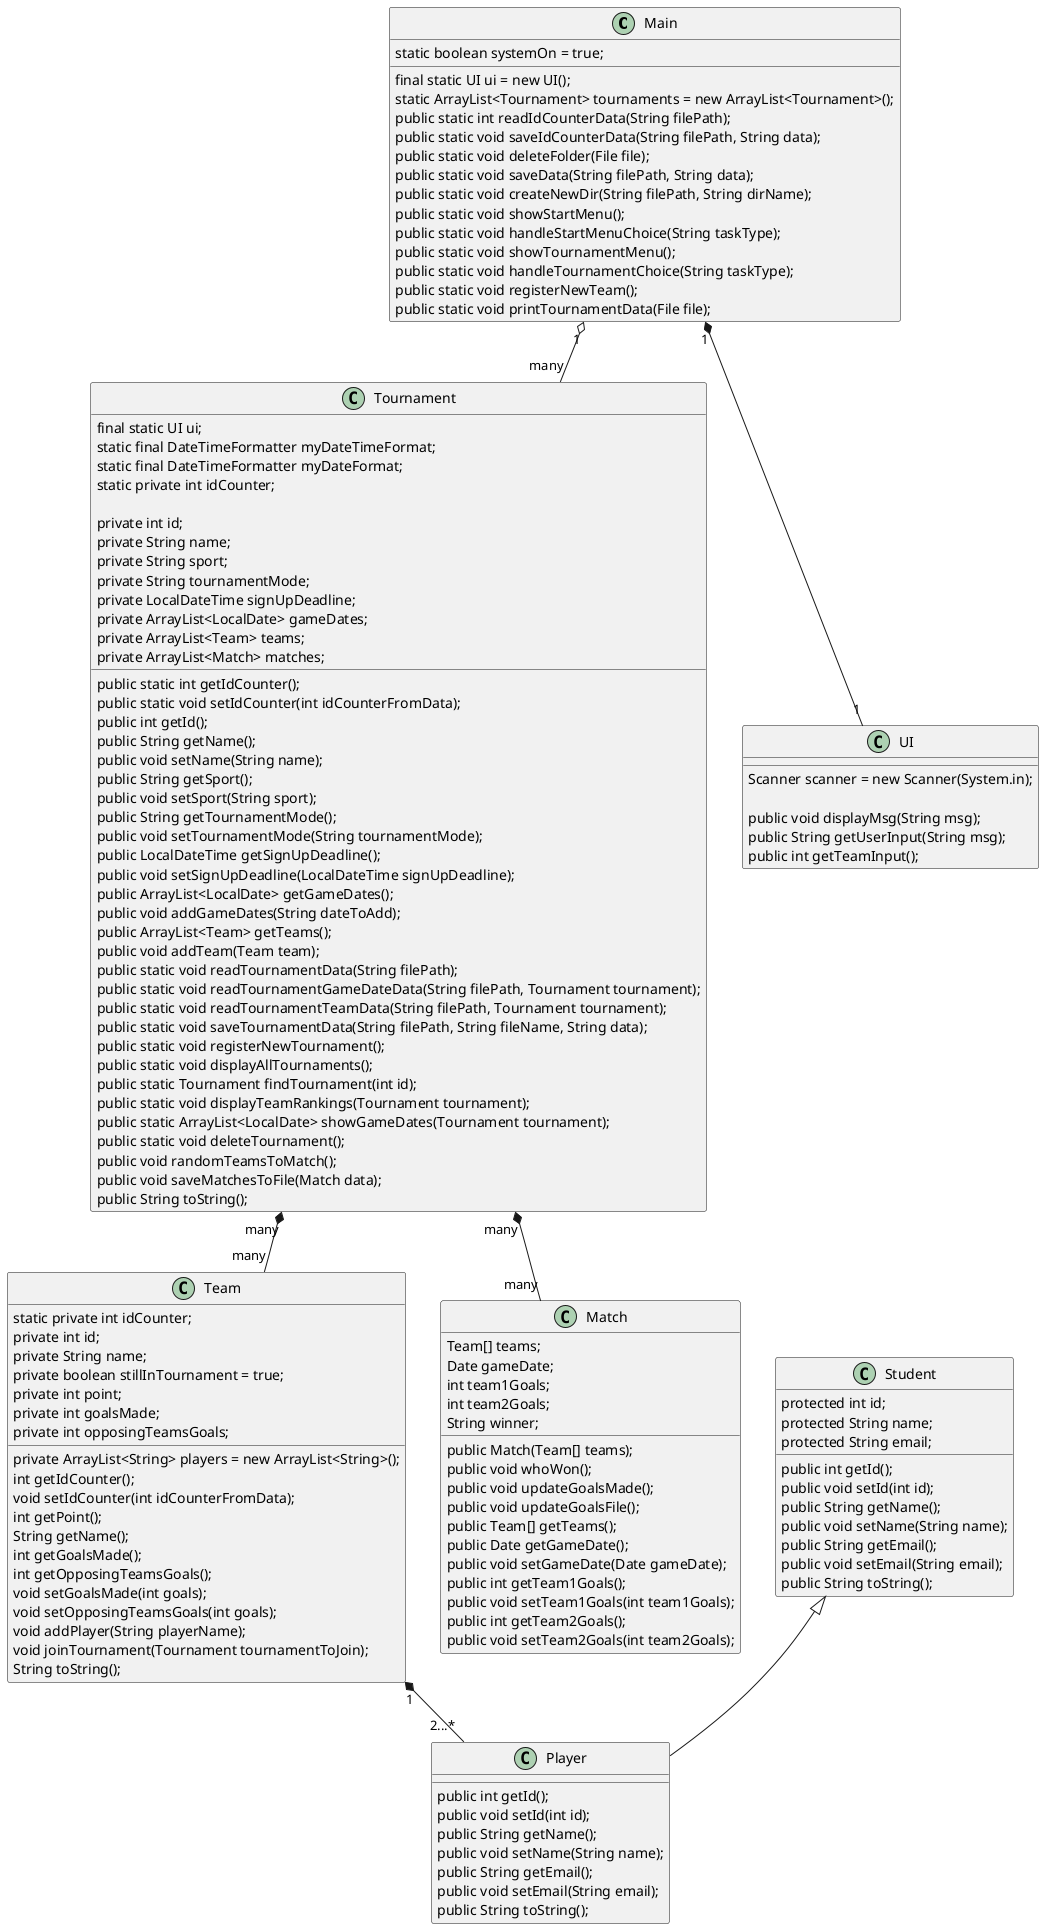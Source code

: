 @startuml SP3

class Main{
  final static UI ui = new UI();
  static ArrayList<Tournament> tournaments = new ArrayList<Tournament>();
  static boolean systemOn = true;

  public static int readIdCounterData(String filePath);
  public static void saveIdCounterData(String filePath, String data);
  public static void deleteFolder(File file);
  public static void saveData(String filePath, String data);
  public static void createNewDir(String filePath, String dirName);
  public static void showStartMenu();
  public static void handleStartMenuChoice(String taskType);
  public static void showTournamentMenu();
  public static void handleTournamentChoice(String taskType);
  public static void registerNewTeam();
  public static void printTournamentData(File file);
}

class Tournament {
  final static UI ui;
  static final DateTimeFormatter myDateTimeFormat;
  static final DateTimeFormatter myDateFormat;
  static private int idCounter;

  private int id;
  private String name;
  private String sport;
  private String tournamentMode;
  private LocalDateTime signUpDeadline;
  private ArrayList<LocalDate> gameDates;
  private ArrayList<Team> teams;
  private ArrayList<Match> matches;

  public static int getIdCounter();
  public static void setIdCounter(int idCounterFromData);
  public int getId();
  public String getName();
  public void setName(String name);
  public String getSport();
  public void setSport(String sport);
  public String getTournamentMode();
  public void setTournamentMode(String tournamentMode);
  public LocalDateTime getSignUpDeadline();
  public void setSignUpDeadline(LocalDateTime signUpDeadline);
  public ArrayList<LocalDate> getGameDates();
  public void addGameDates(String dateToAdd);
  public ArrayList<Team> getTeams();
  public void addTeam(Team team);
  public static void readTournamentData(String filePath);
  public static void readTournamentGameDateData(String filePath, Tournament tournament);
  public static void readTournamentTeamData(String filePath, Tournament tournament);
  public static void saveTournamentData(String filePath, String fileName, String data);
  public static void registerNewTournament();
  public static void displayAllTournaments();
  public static Tournament findTournament(int id);
  public static void displayTeamRankings(Tournament tournament);
  public static ArrayList<LocalDate> showGameDates(Tournament tournament);
  public static void deleteTournament();
  public void randomTeamsToMatch();
  public void saveMatchesToFile(Match data);
  public String toString();
}

class Team{
   static private int idCounter;
   private int id;
   private String name;
   private ArrayList<String> players = new ArrayList<String>();
   private boolean stillInTournament = true;
   private int point;
   private int goalsMade;
   private int opposingTeamsGoals;

   int getIdCounter();
   void setIdCounter(int idCounterFromData);
   int getPoint();
   String getName();
   int getGoalsMade();
   int getOpposingTeamsGoals();
   void setGoalsMade(int goals);
   void setOpposingTeamsGoals(int goals);
   void addPlayer(String playerName);
   void joinTournament(Tournament tournamentToJoin);
   String toString();
}

class Student{
  protected int id;
  protected String name;
  protected String email;

  public int getId();
  public void setId(int id);
  public String getName();
  public void setName(String name);
  public String getEmail();
  public void setEmail(String email);
  public String toString();
}

class Player extends Student{
  public int getId();
  public void setId(int id);
  public String getName();
  public void setName(String name);
  public String getEmail();
  public void setEmail(String email);
  public String toString();
}

class Match{
  Team[] teams;
  Date gameDate;
  int team1Goals;
  int team2Goals;
  String winner;

  public Match(Team[] teams);
  public void whoWon();
  public void updateGoalsMade();
  public void updateGoalsFile();
  public Team[] getTeams();
  public Date getGameDate();
  public void setGameDate(Date gameDate);
  public int getTeam1Goals();
  public void setTeam1Goals(int team1Goals);
  public int getTeam2Goals();
  public void setTeam2Goals(int team2Goals);

}

class UI{
  Scanner scanner = new Scanner(System.in);

  public void displayMsg(String msg);
  public String getUserInput(String msg);
  public int getTeamInput();
}

Main "1" *-- "1" UI
Tournament "many" *-- "many" Team
Tournament "many" *-- "many" Match
Team "1" *-- "2...*" Player
Main "1" o-- "many" Tournament


@enduml

/'
Class relationships:
<|-- Extention
*-- Composition
o-- Aggregation
'/